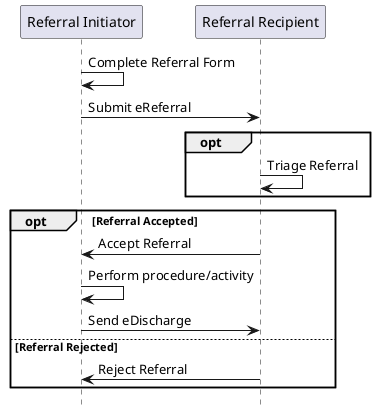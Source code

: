 @startuml

hide footbox

participant "Referral Initiator" as placer
participant "Referral Recipient" as filler

placer -> placer : Complete Referral Form
placer -> filler : Submit eReferral
opt
  filler -> filler: Triage Referral
end
opt Referral Accepted
  filler -> placer: Accept Referral
  placer -> placer: Perform procedure/activity
  placer -> filler: Send eDischarge
else Referral Rejected
  filler -> placer: Reject Referral
end

@enduml
